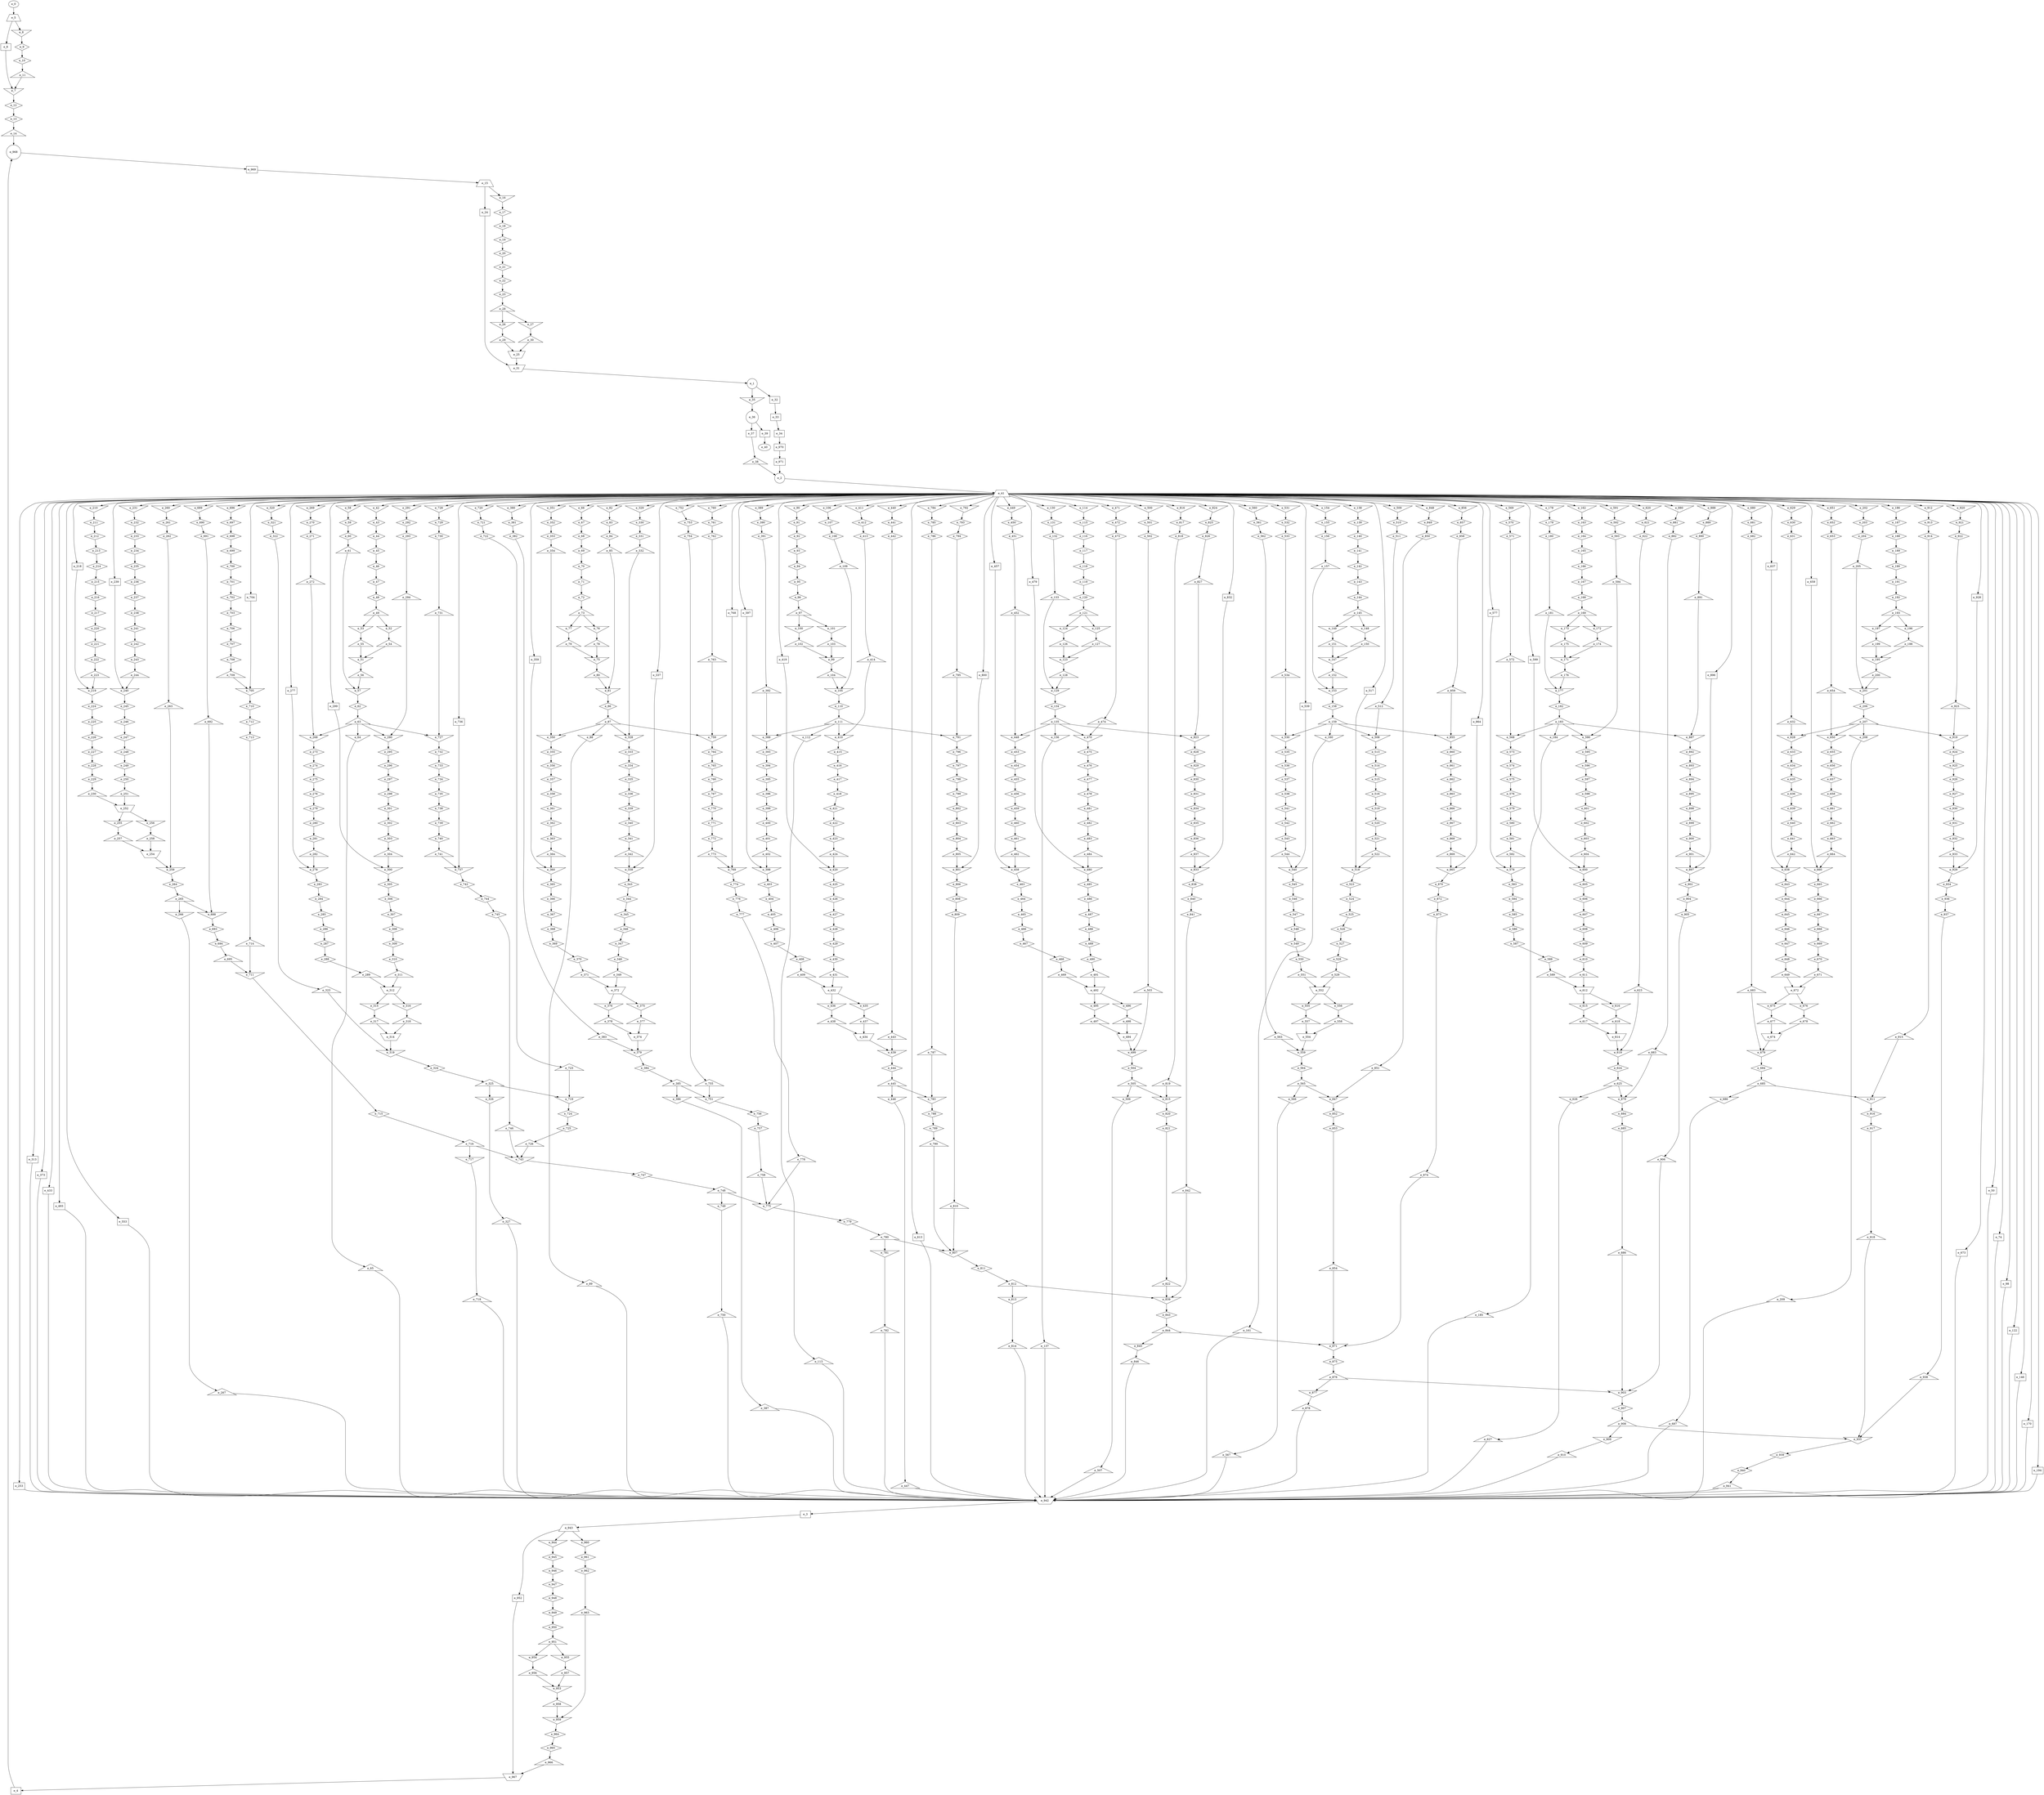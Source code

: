 digraph control_path {
  e_0: entry_node : n ;
  e_1 [shape = circle];
  e_2 [shape = circle];
  e_3 [shape = dot];
  e_4 [shape = dot];
  e_5 [shape = trapezium];
  e_6 [shape = dot];
  e_7 [shape = invtriangle];
  e_8 [shape = invtriangle];
  e_9 [shape = diamond];
  e_10 [shape = diamond];
  e_11 [shape = triangle];
  e_12 [shape = diamond];
  e_13 [shape = diamond];
  e_14 [shape = triangle];
  e_15 [shape = trapezium];
  e_16 [shape = invtriangle];
  e_17 [shape = diamond];
  e_18 [shape = diamond];
  e_19 [shape = diamond];
  e_20 [shape = diamond];
  e_21 [shape = diamond];
  e_22 [shape = diamond];
  e_23 [shape = diamond];
  e_24 [shape = dot];
  e_25 [shape = invtrapezium];
  e_26 [shape = invtriangle];
  e_27 [shape = invtriangle];
  e_28 [shape = triangle];
  e_29 [shape = triangle];
  e_30 [shape = triangle];
  e_31 [shape = invtrapezium];
  e_32 [shape = dot];
  e_33 [shape = dot];
  e_34 [shape = dot];
  e_35 [shape = invtriangle];
  e_36 [shape = circle];
  e_37 [shape = dot];
  e_38 [shape = triangle];
  e_39 [shape = dot];
  e_40: exit_node : s ;
  e_41 [shape = trapezium];
  e_42 [shape = invtriangle];
  e_43 [shape = diamond];
  e_44 [shape = diamond];
  e_45 [shape = diamond];
  e_46 [shape = diamond];
  e_47 [shape = diamond];
  e_48 [shape = diamond];
  e_49 [shape = triangle];
  e_50 [shape = dot];
  e_51 [shape = invtriangle];
  e_52 [shape = invtriangle];
  e_53 [shape = invtriangle];
  e_54 [shape = triangle];
  e_55 [shape = triangle];
  e_56 [shape = triangle];
  e_57 [shape = invtriangle];
  e_58 [shape = invtriangle];
  e_59 [shape = diamond];
  e_60 [shape = diamond];
  e_61 [shape = triangle];
  e_62 [shape = diamond];
  e_63 [shape = triangle];
  e_64 [shape = invtriangle];
  e_65 [shape = triangle];
  e_66 [shape = invtriangle];
  e_67 [shape = diamond];
  e_68 [shape = diamond];
  e_69 [shape = diamond];
  e_70 [shape = diamond];
  e_71 [shape = diamond];
  e_72 [shape = diamond];
  e_73 [shape = triangle];
  e_74 [shape = dot];
  e_75 [shape = invtriangle];
  e_76 [shape = invtriangle];
  e_77 [shape = invtriangle];
  e_78 [shape = triangle];
  e_79 [shape = triangle];
  e_80 [shape = triangle];
  e_81 [shape = invtriangle];
  e_82 [shape = invtriangle];
  e_83 [shape = diamond];
  e_84 [shape = diamond];
  e_85 [shape = triangle];
  e_86 [shape = diamond];
  e_87 [shape = triangle];
  e_88 [shape = invtriangle];
  e_89 [shape = triangle];
  e_90 [shape = invtriangle];
  e_91 [shape = diamond];
  e_92 [shape = diamond];
  e_93 [shape = diamond];
  e_94 [shape = diamond];
  e_95 [shape = diamond];
  e_96 [shape = diamond];
  e_97 [shape = triangle];
  e_98 [shape = dot];
  e_99 [shape = invtriangle];
  e_100 [shape = invtriangle];
  e_101 [shape = invtriangle];
  e_102 [shape = triangle];
  e_103 [shape = triangle];
  e_104 [shape = triangle];
  e_105 [shape = invtriangle];
  e_106 [shape = invtriangle];
  e_107 [shape = diamond];
  e_108 [shape = diamond];
  e_109 [shape = triangle];
  e_110 [shape = diamond];
  e_111 [shape = triangle];
  e_112 [shape = invtriangle];
  e_113 [shape = triangle];
  e_114 [shape = invtriangle];
  e_115 [shape = diamond];
  e_116 [shape = diamond];
  e_117 [shape = diamond];
  e_118 [shape = diamond];
  e_119 [shape = diamond];
  e_120 [shape = diamond];
  e_121 [shape = triangle];
  e_122 [shape = dot];
  e_123 [shape = invtriangle];
  e_124 [shape = invtriangle];
  e_125 [shape = invtriangle];
  e_126 [shape = triangle];
  e_127 [shape = triangle];
  e_128 [shape = triangle];
  e_129 [shape = invtriangle];
  e_130 [shape = invtriangle];
  e_131 [shape = diamond];
  e_132 [shape = diamond];
  e_133 [shape = triangle];
  e_134 [shape = diamond];
  e_135 [shape = triangle];
  e_136 [shape = invtriangle];
  e_137 [shape = triangle];
  e_138 [shape = invtriangle];
  e_139 [shape = diamond];
  e_140 [shape = diamond];
  e_141 [shape = diamond];
  e_142 [shape = diamond];
  e_143 [shape = diamond];
  e_144 [shape = diamond];
  e_145 [shape = triangle];
  e_146 [shape = dot];
  e_147 [shape = invtriangle];
  e_148 [shape = invtriangle];
  e_149 [shape = invtriangle];
  e_150 [shape = triangle];
  e_151 [shape = triangle];
  e_152 [shape = triangle];
  e_153 [shape = invtriangle];
  e_154 [shape = invtriangle];
  e_155 [shape = diamond];
  e_156 [shape = diamond];
  e_157 [shape = triangle];
  e_158 [shape = diamond];
  e_159 [shape = triangle];
  e_160 [shape = invtriangle];
  e_161 [shape = triangle];
  e_162 [shape = invtriangle];
  e_163 [shape = diamond];
  e_164 [shape = diamond];
  e_165 [shape = diamond];
  e_166 [shape = diamond];
  e_167 [shape = diamond];
  e_168 [shape = diamond];
  e_169 [shape = triangle];
  e_170 [shape = dot];
  e_171 [shape = invtriangle];
  e_172 [shape = invtriangle];
  e_173 [shape = invtriangle];
  e_174 [shape = triangle];
  e_175 [shape = triangle];
  e_176 [shape = triangle];
  e_177 [shape = invtriangle];
  e_178 [shape = invtriangle];
  e_179 [shape = diamond];
  e_180 [shape = diamond];
  e_181 [shape = triangle];
  e_182 [shape = diamond];
  e_183 [shape = triangle];
  e_184 [shape = invtriangle];
  e_185 [shape = triangle];
  e_186 [shape = invtriangle];
  e_187 [shape = diamond];
  e_188 [shape = diamond];
  e_189 [shape = diamond];
  e_190 [shape = diamond];
  e_191 [shape = diamond];
  e_192 [shape = diamond];
  e_193 [shape = triangle];
  e_194 [shape = dot];
  e_195 [shape = invtriangle];
  e_196 [shape = invtriangle];
  e_197 [shape = invtriangle];
  e_198 [shape = triangle];
  e_199 [shape = triangle];
  e_200 [shape = triangle];
  e_201 [shape = invtriangle];
  e_202 [shape = invtriangle];
  e_203 [shape = diamond];
  e_204 [shape = diamond];
  e_205 [shape = triangle];
  e_206 [shape = diamond];
  e_207 [shape = triangle];
  e_208 [shape = invtriangle];
  e_209 [shape = triangle];
  e_210 [shape = invtriangle];
  e_211 [shape = diamond];
  e_212 [shape = diamond];
  e_213 [shape = diamond];
  e_214 [shape = diamond];
  e_215 [shape = diamond];
  e_216 [shape = diamond];
  e_217 [shape = diamond];
  e_218 [shape = dot];
  e_219 [shape = invtriangle];
  e_220 [shape = diamond];
  e_221 [shape = diamond];
  e_222 [shape = diamond];
  e_223 [shape = triangle];
  e_224 [shape = diamond];
  e_225 [shape = diamond];
  e_226 [shape = diamond];
  e_227 [shape = diamond];
  e_228 [shape = diamond];
  e_229 [shape = diamond];
  e_230 [shape = triangle];
  e_231 [shape = invtriangle];
  e_232 [shape = diamond];
  e_233 [shape = diamond];
  e_234 [shape = diamond];
  e_235 [shape = diamond];
  e_236 [shape = diamond];
  e_237 [shape = diamond];
  e_238 [shape = diamond];
  e_239 [shape = dot];
  e_240 [shape = invtriangle];
  e_241 [shape = diamond];
  e_242 [shape = diamond];
  e_243 [shape = diamond];
  e_244 [shape = triangle];
  e_245 [shape = diamond];
  e_246 [shape = diamond];
  e_247 [shape = diamond];
  e_248 [shape = diamond];
  e_249 [shape = diamond];
  e_250 [shape = diamond];
  e_251 [shape = triangle];
  e_252 [shape = invtrapezium];
  e_253 [shape = dot];
  e_254 [shape = invtrapezium];
  e_255 [shape = invtriangle];
  e_256 [shape = invtriangle];
  e_257 [shape = triangle];
  e_258 [shape = triangle];
  e_259 [shape = invtriangle];
  e_260 [shape = invtriangle];
  e_261 [shape = diamond];
  e_262 [shape = diamond];
  e_263 [shape = triangle];
  e_264 [shape = diamond];
  e_265 [shape = triangle];
  e_266 [shape = invtriangle];
  e_267 [shape = triangle];
  e_268 [shape = invtriangle];
  e_269 [shape = invtriangle];
  e_270 [shape = diamond];
  e_271 [shape = diamond];
  e_272 [shape = triangle];
  e_273 [shape = diamond];
  e_274 [shape = diamond];
  e_275 [shape = diamond];
  e_276 [shape = diamond];
  e_277 [shape = dot];
  e_278 [shape = invtriangle];
  e_279 [shape = diamond];
  e_280 [shape = diamond];
  e_281 [shape = diamond];
  e_282 [shape = triangle];
  e_283 [shape = diamond];
  e_284 [shape = diamond];
  e_285 [shape = diamond];
  e_286 [shape = diamond];
  e_287 [shape = diamond];
  e_288 [shape = diamond];
  e_289 [shape = triangle];
  e_290 [shape = invtriangle];
  e_291 [shape = invtriangle];
  e_292 [shape = diamond];
  e_293 [shape = diamond];
  e_294 [shape = triangle];
  e_295 [shape = diamond];
  e_296 [shape = diamond];
  e_297 [shape = diamond];
  e_298 [shape = diamond];
  e_299 [shape = dot];
  e_300 [shape = invtriangle];
  e_301 [shape = diamond];
  e_302 [shape = diamond];
  e_303 [shape = diamond];
  e_304 [shape = triangle];
  e_305 [shape = diamond];
  e_306 [shape = diamond];
  e_307 [shape = diamond];
  e_308 [shape = diamond];
  e_309 [shape = diamond];
  e_310 [shape = diamond];
  e_311 [shape = triangle];
  e_312 [shape = invtrapezium];
  e_313 [shape = dot];
  e_314 [shape = invtrapezium];
  e_315 [shape = invtriangle];
  e_316 [shape = invtriangle];
  e_317 [shape = triangle];
  e_318 [shape = triangle];
  e_319 [shape = invtriangle];
  e_320 [shape = invtriangle];
  e_321 [shape = diamond];
  e_322 [shape = diamond];
  e_323 [shape = triangle];
  e_324 [shape = diamond];
  e_325 [shape = triangle];
  e_326 [shape = invtriangle];
  e_327 [shape = triangle];
  e_328 [shape = invtriangle];
  e_329 [shape = invtriangle];
  e_330 [shape = diamond];
  e_331 [shape = diamond];
  e_332 [shape = triangle];
  e_333 [shape = diamond];
  e_334 [shape = diamond];
  e_335 [shape = diamond];
  e_336 [shape = diamond];
  e_337 [shape = dot];
  e_338 [shape = invtriangle];
  e_339 [shape = diamond];
  e_340 [shape = diamond];
  e_341 [shape = diamond];
  e_342 [shape = triangle];
  e_343 [shape = diamond];
  e_344 [shape = diamond];
  e_345 [shape = diamond];
  e_346 [shape = diamond];
  e_347 [shape = diamond];
  e_348 [shape = diamond];
  e_349 [shape = triangle];
  e_350 [shape = invtriangle];
  e_351 [shape = invtriangle];
  e_352 [shape = diamond];
  e_353 [shape = diamond];
  e_354 [shape = triangle];
  e_355 [shape = diamond];
  e_356 [shape = diamond];
  e_357 [shape = diamond];
  e_358 [shape = diamond];
  e_359 [shape = dot];
  e_360 [shape = invtriangle];
  e_361 [shape = diamond];
  e_362 [shape = diamond];
  e_363 [shape = diamond];
  e_364 [shape = triangle];
  e_365 [shape = diamond];
  e_366 [shape = diamond];
  e_367 [shape = diamond];
  e_368 [shape = diamond];
  e_369 [shape = diamond];
  e_370 [shape = diamond];
  e_371 [shape = triangle];
  e_372 [shape = invtrapezium];
  e_373 [shape = dot];
  e_374 [shape = invtrapezium];
  e_375 [shape = invtriangle];
  e_376 [shape = invtriangle];
  e_377 [shape = triangle];
  e_378 [shape = triangle];
  e_379 [shape = invtriangle];
  e_380 [shape = invtriangle];
  e_381 [shape = diamond];
  e_382 [shape = diamond];
  e_383 [shape = triangle];
  e_384 [shape = diamond];
  e_385 [shape = triangle];
  e_386 [shape = invtriangle];
  e_387 [shape = triangle];
  e_388 [shape = invtriangle];
  e_389 [shape = invtriangle];
  e_390 [shape = diamond];
  e_391 [shape = diamond];
  e_392 [shape = triangle];
  e_393 [shape = diamond];
  e_394 [shape = diamond];
  e_395 [shape = diamond];
  e_396 [shape = diamond];
  e_397 [shape = dot];
  e_398 [shape = invtriangle];
  e_399 [shape = diamond];
  e_400 [shape = diamond];
  e_401 [shape = diamond];
  e_402 [shape = triangle];
  e_403 [shape = diamond];
  e_404 [shape = diamond];
  e_405 [shape = diamond];
  e_406 [shape = diamond];
  e_407 [shape = diamond];
  e_408 [shape = diamond];
  e_409 [shape = triangle];
  e_410 [shape = invtriangle];
  e_411 [shape = invtriangle];
  e_412 [shape = diamond];
  e_413 [shape = diamond];
  e_414 [shape = triangle];
  e_415 [shape = diamond];
  e_416 [shape = diamond];
  e_417 [shape = diamond];
  e_418 [shape = diamond];
  e_419 [shape = dot];
  e_420 [shape = invtriangle];
  e_421 [shape = diamond];
  e_422 [shape = diamond];
  e_423 [shape = diamond];
  e_424 [shape = triangle];
  e_425 [shape = diamond];
  e_426 [shape = diamond];
  e_427 [shape = diamond];
  e_428 [shape = diamond];
  e_429 [shape = diamond];
  e_430 [shape = diamond];
  e_431 [shape = triangle];
  e_432 [shape = invtrapezium];
  e_433 [shape = dot];
  e_434 [shape = invtrapezium];
  e_435 [shape = invtriangle];
  e_436 [shape = invtriangle];
  e_437 [shape = triangle];
  e_438 [shape = triangle];
  e_439 [shape = invtriangle];
  e_440 [shape = invtriangle];
  e_441 [shape = diamond];
  e_442 [shape = diamond];
  e_443 [shape = triangle];
  e_444 [shape = diamond];
  e_445 [shape = triangle];
  e_446 [shape = invtriangle];
  e_447 [shape = triangle];
  e_448 [shape = invtriangle];
  e_449 [shape = invtriangle];
  e_450 [shape = diamond];
  e_451 [shape = diamond];
  e_452 [shape = triangle];
  e_453 [shape = diamond];
  e_454 [shape = diamond];
  e_455 [shape = diamond];
  e_456 [shape = diamond];
  e_457 [shape = dot];
  e_458 [shape = invtriangle];
  e_459 [shape = diamond];
  e_460 [shape = diamond];
  e_461 [shape = diamond];
  e_462 [shape = triangle];
  e_463 [shape = diamond];
  e_464 [shape = diamond];
  e_465 [shape = diamond];
  e_466 [shape = diamond];
  e_467 [shape = diamond];
  e_468 [shape = diamond];
  e_469 [shape = triangle];
  e_470 [shape = invtriangle];
  e_471 [shape = invtriangle];
  e_472 [shape = diamond];
  e_473 [shape = diamond];
  e_474 [shape = triangle];
  e_475 [shape = diamond];
  e_476 [shape = diamond];
  e_477 [shape = diamond];
  e_478 [shape = diamond];
  e_479 [shape = dot];
  e_480 [shape = invtriangle];
  e_481 [shape = diamond];
  e_482 [shape = diamond];
  e_483 [shape = diamond];
  e_484 [shape = triangle];
  e_485 [shape = diamond];
  e_486 [shape = diamond];
  e_487 [shape = diamond];
  e_488 [shape = diamond];
  e_489 [shape = diamond];
  e_490 [shape = diamond];
  e_491 [shape = triangle];
  e_492 [shape = invtrapezium];
  e_493 [shape = dot];
  e_494 [shape = invtrapezium];
  e_495 [shape = invtriangle];
  e_496 [shape = invtriangle];
  e_497 [shape = triangle];
  e_498 [shape = triangle];
  e_499 [shape = invtriangle];
  e_500 [shape = invtriangle];
  e_501 [shape = diamond];
  e_502 [shape = diamond];
  e_503 [shape = triangle];
  e_504 [shape = diamond];
  e_505 [shape = triangle];
  e_506 [shape = invtriangle];
  e_507 [shape = triangle];
  e_508 [shape = invtriangle];
  e_509 [shape = invtriangle];
  e_510 [shape = diamond];
  e_511 [shape = diamond];
  e_512 [shape = triangle];
  e_513 [shape = diamond];
  e_514 [shape = diamond];
  e_515 [shape = diamond];
  e_516 [shape = diamond];
  e_517 [shape = dot];
  e_518 [shape = invtriangle];
  e_519 [shape = diamond];
  e_520 [shape = diamond];
  e_521 [shape = diamond];
  e_522 [shape = triangle];
  e_523 [shape = diamond];
  e_524 [shape = diamond];
  e_525 [shape = diamond];
  e_526 [shape = diamond];
  e_527 [shape = diamond];
  e_528 [shape = diamond];
  e_529 [shape = triangle];
  e_530 [shape = invtriangle];
  e_531 [shape = invtriangle];
  e_532 [shape = diamond];
  e_533 [shape = diamond];
  e_534 [shape = triangle];
  e_535 [shape = diamond];
  e_536 [shape = diamond];
  e_537 [shape = diamond];
  e_538 [shape = diamond];
  e_539 [shape = dot];
  e_540 [shape = invtriangle];
  e_541 [shape = diamond];
  e_542 [shape = diamond];
  e_543 [shape = diamond];
  e_544 [shape = triangle];
  e_545 [shape = diamond];
  e_546 [shape = diamond];
  e_547 [shape = diamond];
  e_548 [shape = diamond];
  e_549 [shape = diamond];
  e_550 [shape = diamond];
  e_551 [shape = triangle];
  e_552 [shape = invtrapezium];
  e_553 [shape = dot];
  e_554 [shape = invtrapezium];
  e_555 [shape = invtriangle];
  e_556 [shape = invtriangle];
  e_557 [shape = triangle];
  e_558 [shape = triangle];
  e_559 [shape = invtriangle];
  e_560 [shape = invtriangle];
  e_561 [shape = diamond];
  e_562 [shape = diamond];
  e_563 [shape = triangle];
  e_564 [shape = diamond];
  e_565 [shape = triangle];
  e_566 [shape = invtriangle];
  e_567 [shape = triangle];
  e_568 [shape = invtriangle];
  e_569 [shape = invtriangle];
  e_570 [shape = diamond];
  e_571 [shape = diamond];
  e_572 [shape = triangle];
  e_573 [shape = diamond];
  e_574 [shape = diamond];
  e_575 [shape = diamond];
  e_576 [shape = diamond];
  e_577 [shape = dot];
  e_578 [shape = invtriangle];
  e_579 [shape = diamond];
  e_580 [shape = diamond];
  e_581 [shape = diamond];
  e_582 [shape = triangle];
  e_583 [shape = diamond];
  e_584 [shape = diamond];
  e_585 [shape = diamond];
  e_586 [shape = diamond];
  e_587 [shape = diamond];
  e_588 [shape = diamond];
  e_589 [shape = triangle];
  e_590 [shape = invtriangle];
  e_591 [shape = invtriangle];
  e_592 [shape = diamond];
  e_593 [shape = diamond];
  e_594 [shape = triangle];
  e_595 [shape = diamond];
  e_596 [shape = diamond];
  e_597 [shape = diamond];
  e_598 [shape = diamond];
  e_599 [shape = dot];
  e_600 [shape = invtriangle];
  e_601 [shape = diamond];
  e_602 [shape = diamond];
  e_603 [shape = diamond];
  e_604 [shape = triangle];
  e_605 [shape = diamond];
  e_606 [shape = diamond];
  e_607 [shape = diamond];
  e_608 [shape = diamond];
  e_609 [shape = diamond];
  e_610 [shape = diamond];
  e_611 [shape = triangle];
  e_612 [shape = invtrapezium];
  e_613 [shape = dot];
  e_614 [shape = invtrapezium];
  e_615 [shape = invtriangle];
  e_616 [shape = invtriangle];
  e_617 [shape = triangle];
  e_618 [shape = triangle];
  e_619 [shape = invtriangle];
  e_620 [shape = invtriangle];
  e_621 [shape = diamond];
  e_622 [shape = diamond];
  e_623 [shape = triangle];
  e_624 [shape = diamond];
  e_625 [shape = triangle];
  e_626 [shape = invtriangle];
  e_627 [shape = triangle];
  e_628 [shape = invtriangle];
  e_629 [shape = invtriangle];
  e_630 [shape = diamond];
  e_631 [shape = diamond];
  e_632 [shape = triangle];
  e_633 [shape = diamond];
  e_634 [shape = diamond];
  e_635 [shape = diamond];
  e_636 [shape = diamond];
  e_637 [shape = dot];
  e_638 [shape = invtriangle];
  e_639 [shape = diamond];
  e_640 [shape = diamond];
  e_641 [shape = diamond];
  e_642 [shape = triangle];
  e_643 [shape = diamond];
  e_644 [shape = diamond];
  e_645 [shape = diamond];
  e_646 [shape = diamond];
  e_647 [shape = diamond];
  e_648 [shape = diamond];
  e_649 [shape = triangle];
  e_650 [shape = invtriangle];
  e_651 [shape = invtriangle];
  e_652 [shape = diamond];
  e_653 [shape = diamond];
  e_654 [shape = triangle];
  e_655 [shape = diamond];
  e_656 [shape = diamond];
  e_657 [shape = diamond];
  e_658 [shape = diamond];
  e_659 [shape = dot];
  e_660 [shape = invtriangle];
  e_661 [shape = diamond];
  e_662 [shape = diamond];
  e_663 [shape = diamond];
  e_664 [shape = triangle];
  e_665 [shape = diamond];
  e_666 [shape = diamond];
  e_667 [shape = diamond];
  e_668 [shape = diamond];
  e_669 [shape = diamond];
  e_670 [shape = diamond];
  e_671 [shape = triangle];
  e_672 [shape = invtrapezium];
  e_673 [shape = dot];
  e_674 [shape = invtrapezium];
  e_675 [shape = invtriangle];
  e_676 [shape = invtriangle];
  e_677 [shape = triangle];
  e_678 [shape = triangle];
  e_679 [shape = invtriangle];
  e_680 [shape = invtriangle];
  e_681 [shape = diamond];
  e_682 [shape = diamond];
  e_683 [shape = triangle];
  e_684 [shape = diamond];
  e_685 [shape = triangle];
  e_686 [shape = invtriangle];
  e_687 [shape = triangle];
  e_688 [shape = invtriangle];
  e_689 [shape = invtriangle];
  e_690 [shape = diamond];
  e_691 [shape = diamond];
  e_692 [shape = triangle];
  e_693 [shape = diamond];
  e_694 [shape = diamond];
  e_695 [shape = triangle];
  e_696 [shape = invtriangle];
  e_697 [shape = diamond];
  e_698 [shape = diamond];
  e_699 [shape = diamond];
  e_700 [shape = diamond];
  e_701 [shape = diamond];
  e_702 [shape = diamond];
  e_703 [shape = diamond];
  e_704 [shape = dot];
  e_705 [shape = invtriangle];
  e_706 [shape = diamond];
  e_707 [shape = diamond];
  e_708 [shape = diamond];
  e_709 [shape = triangle];
  e_710 [shape = diamond];
  e_711 [shape = invtriangle];
  e_712 [shape = diamond];
  e_713 [shape = diamond];
  e_714 [shape = triangle];
  e_715 [shape = diamond];
  e_716 [shape = triangle];
  e_717 [shape = invtriangle];
  e_718 [shape = triangle];
  e_719 [shape = invtriangle];
  e_720 [shape = invtriangle];
  e_721 [shape = diamond];
  e_722 [shape = diamond];
  e_723 [shape = triangle];
  e_724 [shape = diamond];
  e_725 [shape = diamond];
  e_726 [shape = triangle];
  e_727 [shape = invtriangle];
  e_728 [shape = invtriangle];
  e_729 [shape = diamond];
  e_730 [shape = diamond];
  e_731 [shape = triangle];
  e_732 [shape = diamond];
  e_733 [shape = diamond];
  e_734 [shape = diamond];
  e_735 [shape = diamond];
  e_736 [shape = dot];
  e_737 [shape = invtriangle];
  e_738 [shape = diamond];
  e_739 [shape = diamond];
  e_740 [shape = diamond];
  e_741 [shape = triangle];
  e_742 [shape = diamond];
  e_743 [shape = invtriangle];
  e_744 [shape = diamond];
  e_745 [shape = diamond];
  e_746 [shape = triangle];
  e_747 [shape = diamond];
  e_748 [shape = triangle];
  e_749 [shape = invtriangle];
  e_750 [shape = triangle];
  e_751 [shape = invtriangle];
  e_752 [shape = invtriangle];
  e_753 [shape = diamond];
  e_754 [shape = diamond];
  e_755 [shape = triangle];
  e_756 [shape = diamond];
  e_757 [shape = diamond];
  e_758 [shape = triangle];
  e_759 [shape = invtriangle];
  e_760 [shape = invtriangle];
  e_761 [shape = diamond];
  e_762 [shape = diamond];
  e_763 [shape = triangle];
  e_764 [shape = diamond];
  e_765 [shape = diamond];
  e_766 [shape = diamond];
  e_767 [shape = diamond];
  e_768 [shape = dot];
  e_769 [shape = invtriangle];
  e_770 [shape = diamond];
  e_771 [shape = diamond];
  e_772 [shape = diamond];
  e_773 [shape = triangle];
  e_774 [shape = diamond];
  e_775 [shape = invtriangle];
  e_776 [shape = diamond];
  e_777 [shape = diamond];
  e_778 [shape = triangle];
  e_779 [shape = diamond];
  e_780 [shape = triangle];
  e_781 [shape = invtriangle];
  e_782 [shape = triangle];
  e_783 [shape = invtriangle];
  e_784 [shape = invtriangle];
  e_785 [shape = diamond];
  e_786 [shape = diamond];
  e_787 [shape = triangle];
  e_788 [shape = diamond];
  e_789 [shape = diamond];
  e_790 [shape = triangle];
  e_791 [shape = invtriangle];
  e_792 [shape = invtriangle];
  e_793 [shape = diamond];
  e_794 [shape = diamond];
  e_795 [shape = triangle];
  e_796 [shape = diamond];
  e_797 [shape = diamond];
  e_798 [shape = diamond];
  e_799 [shape = diamond];
  e_800 [shape = dot];
  e_801 [shape = invtriangle];
  e_802 [shape = diamond];
  e_803 [shape = diamond];
  e_804 [shape = diamond];
  e_805 [shape = triangle];
  e_806 [shape = diamond];
  e_807 [shape = invtriangle];
  e_808 [shape = diamond];
  e_809 [shape = diamond];
  e_810 [shape = triangle];
  e_811 [shape = diamond];
  e_812 [shape = triangle];
  e_813 [shape = invtriangle];
  e_814 [shape = triangle];
  e_815 [shape = invtriangle];
  e_816 [shape = invtriangle];
  e_817 [shape = diamond];
  e_818 [shape = diamond];
  e_819 [shape = triangle];
  e_820 [shape = diamond];
  e_821 [shape = diamond];
  e_822 [shape = triangle];
  e_823 [shape = invtriangle];
  e_824 [shape = invtriangle];
  e_825 [shape = diamond];
  e_826 [shape = diamond];
  e_827 [shape = triangle];
  e_828 [shape = diamond];
  e_829 [shape = diamond];
  e_830 [shape = diamond];
  e_831 [shape = diamond];
  e_832 [shape = dot];
  e_833 [shape = invtriangle];
  e_834 [shape = diamond];
  e_835 [shape = diamond];
  e_836 [shape = diamond];
  e_837 [shape = triangle];
  e_838 [shape = diamond];
  e_839 [shape = invtriangle];
  e_840 [shape = diamond];
  e_841 [shape = diamond];
  e_842 [shape = triangle];
  e_843 [shape = diamond];
  e_844 [shape = triangle];
  e_845 [shape = invtriangle];
  e_846 [shape = triangle];
  e_847 [shape = invtriangle];
  e_848 [shape = invtriangle];
  e_849 [shape = diamond];
  e_850 [shape = diamond];
  e_851 [shape = triangle];
  e_852 [shape = diamond];
  e_853 [shape = diamond];
  e_854 [shape = triangle];
  e_855 [shape = invtriangle];
  e_856 [shape = invtriangle];
  e_857 [shape = diamond];
  e_858 [shape = diamond];
  e_859 [shape = triangle];
  e_860 [shape = diamond];
  e_861 [shape = diamond];
  e_862 [shape = diamond];
  e_863 [shape = diamond];
  e_864 [shape = dot];
  e_865 [shape = invtriangle];
  e_866 [shape = diamond];
  e_867 [shape = diamond];
  e_868 [shape = diamond];
  e_869 [shape = triangle];
  e_870 [shape = diamond];
  e_871 [shape = invtriangle];
  e_872 [shape = diamond];
  e_873 [shape = diamond];
  e_874 [shape = triangle];
  e_875 [shape = diamond];
  e_876 [shape = triangle];
  e_877 [shape = invtriangle];
  e_878 [shape = triangle];
  e_879 [shape = invtriangle];
  e_880 [shape = invtriangle];
  e_881 [shape = diamond];
  e_882 [shape = diamond];
  e_883 [shape = triangle];
  e_884 [shape = diamond];
  e_885 [shape = diamond];
  e_886 [shape = triangle];
  e_887 [shape = invtriangle];
  e_888 [shape = invtriangle];
  e_889 [shape = diamond];
  e_890 [shape = diamond];
  e_891 [shape = triangle];
  e_892 [shape = diamond];
  e_893 [shape = diamond];
  e_894 [shape = diamond];
  e_895 [shape = diamond];
  e_896 [shape = dot];
  e_897 [shape = invtriangle];
  e_898 [shape = diamond];
  e_899 [shape = diamond];
  e_900 [shape = diamond];
  e_901 [shape = triangle];
  e_902 [shape = diamond];
  e_903 [shape = invtriangle];
  e_904 [shape = diamond];
  e_905 [shape = diamond];
  e_906 [shape = triangle];
  e_907 [shape = diamond];
  e_908 [shape = triangle];
  e_909 [shape = invtriangle];
  e_910 [shape = triangle];
  e_911 [shape = invtriangle];
  e_912 [shape = invtriangle];
  e_913 [shape = diamond];
  e_914 [shape = diamond];
  e_915 [shape = triangle];
  e_916 [shape = diamond];
  e_917 [shape = diamond];
  e_918 [shape = triangle];
  e_919 [shape = invtriangle];
  e_920 [shape = invtriangle];
  e_921 [shape = diamond];
  e_922 [shape = diamond];
  e_923 [shape = triangle];
  e_924 [shape = diamond];
  e_925 [shape = diamond];
  e_926 [shape = diamond];
  e_927 [shape = diamond];
  e_928 [shape = dot];
  e_929 [shape = invtriangle];
  e_930 [shape = diamond];
  e_931 [shape = diamond];
  e_932 [shape = diamond];
  e_933 [shape = triangle];
  e_934 [shape = diamond];
  e_935 [shape = invtriangle];
  e_936 [shape = diamond];
  e_937 [shape = diamond];
  e_938 [shape = triangle];
  e_939 [shape = diamond];
  e_940 [shape = diamond];
  e_941 [shape = triangle];
  e_942 [shape = invtrapezium];
  e_943 [shape = trapezium];
  e_944 [shape = invtriangle];
  e_945 [shape = diamond];
  e_946 [shape = diamond];
  e_947 [shape = diamond];
  e_948 [shape = diamond];
  e_949 [shape = diamond];
  e_950 [shape = diamond];
  e_951 [shape = triangle];
  e_952 [shape = dot];
  e_953 [shape = invtriangle];
  e_954 [shape = invtriangle];
  e_955 [shape = invtriangle];
  e_956 [shape = triangle];
  e_957 [shape = triangle];
  e_958 [shape = triangle];
  e_959 [shape = invtriangle];
  e_960 [shape = invtriangle];
  e_961 [shape = diamond];
  e_962 [shape = diamond];
  e_963 [shape = triangle];
  e_964 [shape = diamond];
  e_965 [shape = diamond];
  e_966 [shape = triangle];
  e_967 [shape = invtrapezium];
  e_968 [shape = circle];
  e_969 [shape = dot];
  e_970 [shape = dot];
  e_971 [shape = dot];
  e_31 -> e_1;
  e_38 -> e_2;
  e_971 -> e_2;
  e_942 -> e_3;
  e_967 -> e_4;
  e_0 -> e_5;
  e_5 -> e_6;
  e_6 -> e_7;
  e_11 -> e_7;
  e_5 -> e_8;
  e_8 -> e_9;
  e_9 -> e_10;
  e_10 -> e_11;
  e_7 -> e_12;
  e_12 -> e_13;
  e_13 -> e_14;
  e_969 -> e_15;
  e_15 -> e_16;
  e_16 -> e_17;
  e_17 -> e_18;
  e_18 -> e_19;
  e_19 -> e_20;
  e_20 -> e_21;
  e_21 -> e_22;
  e_22 -> e_23;
  e_15 -> e_24;
  e_29 -> e_25;
  e_30 -> e_25;
  e_28 -> e_26;
  e_28 -> e_27;
  e_23 -> e_28;
  e_26 -> e_29;
  e_27 -> e_30;
  e_24 -> e_31;
  e_25 -> e_31;
  e_1 -> e_32;
  e_32 -> e_33;
  e_33 -> e_34;
  e_1 -> e_35;
  e_35 -> e_36;
  e_36 -> e_37;
  e_37 -> e_38;
  e_36 -> e_39;
  e_39 -> e_40;
  e_2 -> e_41;
  e_41 -> e_42;
  e_42 -> e_43;
  e_43 -> e_44;
  e_44 -> e_45;
  e_45 -> e_46;
  e_46 -> e_47;
  e_47 -> e_48;
  e_48 -> e_49;
  e_41 -> e_50;
  e_54 -> e_51;
  e_55 -> e_51;
  e_49 -> e_52;
  e_49 -> e_53;
  e_52 -> e_54;
  e_53 -> e_55;
  e_51 -> e_56;
  e_56 -> e_57;
  e_61 -> e_57;
  e_41 -> e_58;
  e_58 -> e_59;
  e_59 -> e_60;
  e_60 -> e_61;
  e_57 -> e_62;
  e_62 -> e_63;
  e_63 -> e_64;
  e_64 -> e_65;
  e_41 -> e_66;
  e_66 -> e_67;
  e_67 -> e_68;
  e_68 -> e_69;
  e_69 -> e_70;
  e_70 -> e_71;
  e_71 -> e_72;
  e_72 -> e_73;
  e_41 -> e_74;
  e_78 -> e_75;
  e_79 -> e_75;
  e_73 -> e_76;
  e_73 -> e_77;
  e_76 -> e_78;
  e_77 -> e_79;
  e_75 -> e_80;
  e_80 -> e_81;
  e_85 -> e_81;
  e_41 -> e_82;
  e_82 -> e_83;
  e_83 -> e_84;
  e_84 -> e_85;
  e_81 -> e_86;
  e_86 -> e_87;
  e_87 -> e_88;
  e_88 -> e_89;
  e_41 -> e_90;
  e_90 -> e_91;
  e_91 -> e_92;
  e_92 -> e_93;
  e_93 -> e_94;
  e_94 -> e_95;
  e_95 -> e_96;
  e_96 -> e_97;
  e_41 -> e_98;
  e_102 -> e_99;
  e_103 -> e_99;
  e_97 -> e_100;
  e_97 -> e_101;
  e_100 -> e_102;
  e_101 -> e_103;
  e_99 -> e_104;
  e_104 -> e_105;
  e_109 -> e_105;
  e_41 -> e_106;
  e_106 -> e_107;
  e_107 -> e_108;
  e_108 -> e_109;
  e_105 -> e_110;
  e_110 -> e_111;
  e_111 -> e_112;
  e_112 -> e_113;
  e_41 -> e_114;
  e_114 -> e_115;
  e_115 -> e_116;
  e_116 -> e_117;
  e_117 -> e_118;
  e_118 -> e_119;
  e_119 -> e_120;
  e_120 -> e_121;
  e_41 -> e_122;
  e_126 -> e_123;
  e_127 -> e_123;
  e_121 -> e_124;
  e_121 -> e_125;
  e_124 -> e_126;
  e_125 -> e_127;
  e_123 -> e_128;
  e_128 -> e_129;
  e_133 -> e_129;
  e_41 -> e_130;
  e_130 -> e_131;
  e_131 -> e_132;
  e_132 -> e_133;
  e_129 -> e_134;
  e_134 -> e_135;
  e_135 -> e_136;
  e_136 -> e_137;
  e_41 -> e_138;
  e_138 -> e_139;
  e_139 -> e_140;
  e_140 -> e_141;
  e_141 -> e_142;
  e_142 -> e_143;
  e_143 -> e_144;
  e_144 -> e_145;
  e_41 -> e_146;
  e_150 -> e_147;
  e_151 -> e_147;
  e_145 -> e_148;
  e_145 -> e_149;
  e_148 -> e_150;
  e_149 -> e_151;
  e_147 -> e_152;
  e_152 -> e_153;
  e_157 -> e_153;
  e_41 -> e_154;
  e_154 -> e_155;
  e_155 -> e_156;
  e_156 -> e_157;
  e_153 -> e_158;
  e_158 -> e_159;
  e_159 -> e_160;
  e_160 -> e_161;
  e_41 -> e_162;
  e_162 -> e_163;
  e_163 -> e_164;
  e_164 -> e_165;
  e_165 -> e_166;
  e_166 -> e_167;
  e_167 -> e_168;
  e_168 -> e_169;
  e_41 -> e_170;
  e_174 -> e_171;
  e_175 -> e_171;
  e_169 -> e_172;
  e_169 -> e_173;
  e_172 -> e_174;
  e_173 -> e_175;
  e_171 -> e_176;
  e_176 -> e_177;
  e_181 -> e_177;
  e_41 -> e_178;
  e_178 -> e_179;
  e_179 -> e_180;
  e_180 -> e_181;
  e_177 -> e_182;
  e_182 -> e_183;
  e_183 -> e_184;
  e_184 -> e_185;
  e_41 -> e_186;
  e_186 -> e_187;
  e_187 -> e_188;
  e_188 -> e_189;
  e_189 -> e_190;
  e_190 -> e_191;
  e_191 -> e_192;
  e_192 -> e_193;
  e_41 -> e_194;
  e_198 -> e_195;
  e_199 -> e_195;
  e_193 -> e_196;
  e_193 -> e_197;
  e_196 -> e_198;
  e_197 -> e_199;
  e_195 -> e_200;
  e_200 -> e_201;
  e_205 -> e_201;
  e_41 -> e_202;
  e_202 -> e_203;
  e_203 -> e_204;
  e_204 -> e_205;
  e_201 -> e_206;
  e_206 -> e_207;
  e_207 -> e_208;
  e_208 -> e_209;
  e_41 -> e_210;
  e_210 -> e_211;
  e_211 -> e_212;
  e_212 -> e_213;
  e_213 -> e_214;
  e_214 -> e_215;
  e_215 -> e_216;
  e_216 -> e_217;
  e_41 -> e_218;
  e_218 -> e_219;
  e_223 -> e_219;
  e_217 -> e_220;
  e_220 -> e_221;
  e_221 -> e_222;
  e_222 -> e_223;
  e_219 -> e_224;
  e_224 -> e_225;
  e_225 -> e_226;
  e_226 -> e_227;
  e_227 -> e_228;
  e_228 -> e_229;
  e_229 -> e_230;
  e_41 -> e_231;
  e_231 -> e_232;
  e_232 -> e_233;
  e_233 -> e_234;
  e_234 -> e_235;
  e_235 -> e_236;
  e_236 -> e_237;
  e_237 -> e_238;
  e_41 -> e_239;
  e_239 -> e_240;
  e_244 -> e_240;
  e_238 -> e_241;
  e_241 -> e_242;
  e_242 -> e_243;
  e_243 -> e_244;
  e_240 -> e_245;
  e_245 -> e_246;
  e_246 -> e_247;
  e_247 -> e_248;
  e_248 -> e_249;
  e_249 -> e_250;
  e_250 -> e_251;
  e_230 -> e_252;
  e_251 -> e_252;
  e_41 -> e_253;
  e_257 -> e_254;
  e_258 -> e_254;
  e_252 -> e_255;
  e_252 -> e_256;
  e_255 -> e_257;
  e_256 -> e_258;
  e_254 -> e_259;
  e_263 -> e_259;
  e_41 -> e_260;
  e_260 -> e_261;
  e_261 -> e_262;
  e_262 -> e_263;
  e_259 -> e_264;
  e_264 -> e_265;
  e_265 -> e_266;
  e_266 -> e_267;
  e_63 -> e_268;
  e_272 -> e_268;
  e_41 -> e_269;
  e_269 -> e_270;
  e_270 -> e_271;
  e_271 -> e_272;
  e_268 -> e_273;
  e_273 -> e_274;
  e_274 -> e_275;
  e_275 -> e_276;
  e_41 -> e_277;
  e_277 -> e_278;
  e_282 -> e_278;
  e_276 -> e_279;
  e_279 -> e_280;
  e_280 -> e_281;
  e_281 -> e_282;
  e_278 -> e_283;
  e_283 -> e_284;
  e_284 -> e_285;
  e_285 -> e_286;
  e_286 -> e_287;
  e_287 -> e_288;
  e_288 -> e_289;
  e_63 -> e_290;
  e_294 -> e_290;
  e_41 -> e_291;
  e_291 -> e_292;
  e_292 -> e_293;
  e_293 -> e_294;
  e_290 -> e_295;
  e_295 -> e_296;
  e_296 -> e_297;
  e_297 -> e_298;
  e_41 -> e_299;
  e_299 -> e_300;
  e_304 -> e_300;
  e_298 -> e_301;
  e_301 -> e_302;
  e_302 -> e_303;
  e_303 -> e_304;
  e_300 -> e_305;
  e_305 -> e_306;
  e_306 -> e_307;
  e_307 -> e_308;
  e_308 -> e_309;
  e_309 -> e_310;
  e_310 -> e_311;
  e_289 -> e_312;
  e_311 -> e_312;
  e_41 -> e_313;
  e_317 -> e_314;
  e_318 -> e_314;
  e_312 -> e_315;
  e_312 -> e_316;
  e_315 -> e_317;
  e_316 -> e_318;
  e_314 -> e_319;
  e_323 -> e_319;
  e_41 -> e_320;
  e_320 -> e_321;
  e_321 -> e_322;
  e_322 -> e_323;
  e_319 -> e_324;
  e_324 -> e_325;
  e_325 -> e_326;
  e_326 -> e_327;
  e_87 -> e_328;
  e_332 -> e_328;
  e_41 -> e_329;
  e_329 -> e_330;
  e_330 -> e_331;
  e_331 -> e_332;
  e_328 -> e_333;
  e_333 -> e_334;
  e_334 -> e_335;
  e_335 -> e_336;
  e_41 -> e_337;
  e_337 -> e_338;
  e_342 -> e_338;
  e_336 -> e_339;
  e_339 -> e_340;
  e_340 -> e_341;
  e_341 -> e_342;
  e_338 -> e_343;
  e_343 -> e_344;
  e_344 -> e_345;
  e_345 -> e_346;
  e_346 -> e_347;
  e_347 -> e_348;
  e_348 -> e_349;
  e_87 -> e_350;
  e_354 -> e_350;
  e_41 -> e_351;
  e_351 -> e_352;
  e_352 -> e_353;
  e_353 -> e_354;
  e_350 -> e_355;
  e_355 -> e_356;
  e_356 -> e_357;
  e_357 -> e_358;
  e_41 -> e_359;
  e_359 -> e_360;
  e_364 -> e_360;
  e_358 -> e_361;
  e_361 -> e_362;
  e_362 -> e_363;
  e_363 -> e_364;
  e_360 -> e_365;
  e_365 -> e_366;
  e_366 -> e_367;
  e_367 -> e_368;
  e_368 -> e_369;
  e_369 -> e_370;
  e_370 -> e_371;
  e_349 -> e_372;
  e_371 -> e_372;
  e_41 -> e_373;
  e_377 -> e_374;
  e_378 -> e_374;
  e_372 -> e_375;
  e_372 -> e_376;
  e_375 -> e_377;
  e_376 -> e_378;
  e_374 -> e_379;
  e_383 -> e_379;
  e_41 -> e_380;
  e_380 -> e_381;
  e_381 -> e_382;
  e_382 -> e_383;
  e_379 -> e_384;
  e_384 -> e_385;
  e_385 -> e_386;
  e_386 -> e_387;
  e_111 -> e_388;
  e_392 -> e_388;
  e_41 -> e_389;
  e_389 -> e_390;
  e_390 -> e_391;
  e_391 -> e_392;
  e_388 -> e_393;
  e_393 -> e_394;
  e_394 -> e_395;
  e_395 -> e_396;
  e_41 -> e_397;
  e_397 -> e_398;
  e_402 -> e_398;
  e_396 -> e_399;
  e_399 -> e_400;
  e_400 -> e_401;
  e_401 -> e_402;
  e_398 -> e_403;
  e_403 -> e_404;
  e_404 -> e_405;
  e_405 -> e_406;
  e_406 -> e_407;
  e_407 -> e_408;
  e_408 -> e_409;
  e_111 -> e_410;
  e_414 -> e_410;
  e_41 -> e_411;
  e_411 -> e_412;
  e_412 -> e_413;
  e_413 -> e_414;
  e_410 -> e_415;
  e_415 -> e_416;
  e_416 -> e_417;
  e_417 -> e_418;
  e_41 -> e_419;
  e_419 -> e_420;
  e_424 -> e_420;
  e_418 -> e_421;
  e_421 -> e_422;
  e_422 -> e_423;
  e_423 -> e_424;
  e_420 -> e_425;
  e_425 -> e_426;
  e_426 -> e_427;
  e_427 -> e_428;
  e_428 -> e_429;
  e_429 -> e_430;
  e_430 -> e_431;
  e_409 -> e_432;
  e_431 -> e_432;
  e_41 -> e_433;
  e_437 -> e_434;
  e_438 -> e_434;
  e_432 -> e_435;
  e_432 -> e_436;
  e_435 -> e_437;
  e_436 -> e_438;
  e_434 -> e_439;
  e_443 -> e_439;
  e_41 -> e_440;
  e_440 -> e_441;
  e_441 -> e_442;
  e_442 -> e_443;
  e_439 -> e_444;
  e_444 -> e_445;
  e_445 -> e_446;
  e_446 -> e_447;
  e_135 -> e_448;
  e_452 -> e_448;
  e_41 -> e_449;
  e_449 -> e_450;
  e_450 -> e_451;
  e_451 -> e_452;
  e_448 -> e_453;
  e_453 -> e_454;
  e_454 -> e_455;
  e_455 -> e_456;
  e_41 -> e_457;
  e_457 -> e_458;
  e_462 -> e_458;
  e_456 -> e_459;
  e_459 -> e_460;
  e_460 -> e_461;
  e_461 -> e_462;
  e_458 -> e_463;
  e_463 -> e_464;
  e_464 -> e_465;
  e_465 -> e_466;
  e_466 -> e_467;
  e_467 -> e_468;
  e_468 -> e_469;
  e_135 -> e_470;
  e_474 -> e_470;
  e_41 -> e_471;
  e_471 -> e_472;
  e_472 -> e_473;
  e_473 -> e_474;
  e_470 -> e_475;
  e_475 -> e_476;
  e_476 -> e_477;
  e_477 -> e_478;
  e_41 -> e_479;
  e_479 -> e_480;
  e_484 -> e_480;
  e_478 -> e_481;
  e_481 -> e_482;
  e_482 -> e_483;
  e_483 -> e_484;
  e_480 -> e_485;
  e_485 -> e_486;
  e_486 -> e_487;
  e_487 -> e_488;
  e_488 -> e_489;
  e_489 -> e_490;
  e_490 -> e_491;
  e_469 -> e_492;
  e_491 -> e_492;
  e_41 -> e_493;
  e_497 -> e_494;
  e_498 -> e_494;
  e_492 -> e_495;
  e_492 -> e_496;
  e_495 -> e_497;
  e_496 -> e_498;
  e_494 -> e_499;
  e_503 -> e_499;
  e_41 -> e_500;
  e_500 -> e_501;
  e_501 -> e_502;
  e_502 -> e_503;
  e_499 -> e_504;
  e_504 -> e_505;
  e_505 -> e_506;
  e_506 -> e_507;
  e_159 -> e_508;
  e_512 -> e_508;
  e_41 -> e_509;
  e_509 -> e_510;
  e_510 -> e_511;
  e_511 -> e_512;
  e_508 -> e_513;
  e_513 -> e_514;
  e_514 -> e_515;
  e_515 -> e_516;
  e_41 -> e_517;
  e_517 -> e_518;
  e_522 -> e_518;
  e_516 -> e_519;
  e_519 -> e_520;
  e_520 -> e_521;
  e_521 -> e_522;
  e_518 -> e_523;
  e_523 -> e_524;
  e_524 -> e_525;
  e_525 -> e_526;
  e_526 -> e_527;
  e_527 -> e_528;
  e_528 -> e_529;
  e_159 -> e_530;
  e_534 -> e_530;
  e_41 -> e_531;
  e_531 -> e_532;
  e_532 -> e_533;
  e_533 -> e_534;
  e_530 -> e_535;
  e_535 -> e_536;
  e_536 -> e_537;
  e_537 -> e_538;
  e_41 -> e_539;
  e_539 -> e_540;
  e_544 -> e_540;
  e_538 -> e_541;
  e_541 -> e_542;
  e_542 -> e_543;
  e_543 -> e_544;
  e_540 -> e_545;
  e_545 -> e_546;
  e_546 -> e_547;
  e_547 -> e_548;
  e_548 -> e_549;
  e_549 -> e_550;
  e_550 -> e_551;
  e_529 -> e_552;
  e_551 -> e_552;
  e_41 -> e_553;
  e_557 -> e_554;
  e_558 -> e_554;
  e_552 -> e_555;
  e_552 -> e_556;
  e_555 -> e_557;
  e_556 -> e_558;
  e_554 -> e_559;
  e_563 -> e_559;
  e_41 -> e_560;
  e_560 -> e_561;
  e_561 -> e_562;
  e_562 -> e_563;
  e_559 -> e_564;
  e_564 -> e_565;
  e_565 -> e_566;
  e_566 -> e_567;
  e_183 -> e_568;
  e_572 -> e_568;
  e_41 -> e_569;
  e_569 -> e_570;
  e_570 -> e_571;
  e_571 -> e_572;
  e_568 -> e_573;
  e_573 -> e_574;
  e_574 -> e_575;
  e_575 -> e_576;
  e_41 -> e_577;
  e_577 -> e_578;
  e_582 -> e_578;
  e_576 -> e_579;
  e_579 -> e_580;
  e_580 -> e_581;
  e_581 -> e_582;
  e_578 -> e_583;
  e_583 -> e_584;
  e_584 -> e_585;
  e_585 -> e_586;
  e_586 -> e_587;
  e_587 -> e_588;
  e_588 -> e_589;
  e_183 -> e_590;
  e_594 -> e_590;
  e_41 -> e_591;
  e_591 -> e_592;
  e_592 -> e_593;
  e_593 -> e_594;
  e_590 -> e_595;
  e_595 -> e_596;
  e_596 -> e_597;
  e_597 -> e_598;
  e_41 -> e_599;
  e_599 -> e_600;
  e_604 -> e_600;
  e_598 -> e_601;
  e_601 -> e_602;
  e_602 -> e_603;
  e_603 -> e_604;
  e_600 -> e_605;
  e_605 -> e_606;
  e_606 -> e_607;
  e_607 -> e_608;
  e_608 -> e_609;
  e_609 -> e_610;
  e_610 -> e_611;
  e_589 -> e_612;
  e_611 -> e_612;
  e_41 -> e_613;
  e_617 -> e_614;
  e_618 -> e_614;
  e_612 -> e_615;
  e_612 -> e_616;
  e_615 -> e_617;
  e_616 -> e_618;
  e_614 -> e_619;
  e_623 -> e_619;
  e_41 -> e_620;
  e_620 -> e_621;
  e_621 -> e_622;
  e_622 -> e_623;
  e_619 -> e_624;
  e_624 -> e_625;
  e_625 -> e_626;
  e_626 -> e_627;
  e_207 -> e_628;
  e_632 -> e_628;
  e_41 -> e_629;
  e_629 -> e_630;
  e_630 -> e_631;
  e_631 -> e_632;
  e_628 -> e_633;
  e_633 -> e_634;
  e_634 -> e_635;
  e_635 -> e_636;
  e_41 -> e_637;
  e_637 -> e_638;
  e_642 -> e_638;
  e_636 -> e_639;
  e_639 -> e_640;
  e_640 -> e_641;
  e_641 -> e_642;
  e_638 -> e_643;
  e_643 -> e_644;
  e_644 -> e_645;
  e_645 -> e_646;
  e_646 -> e_647;
  e_647 -> e_648;
  e_648 -> e_649;
  e_207 -> e_650;
  e_654 -> e_650;
  e_41 -> e_651;
  e_651 -> e_652;
  e_652 -> e_653;
  e_653 -> e_654;
  e_650 -> e_655;
  e_655 -> e_656;
  e_656 -> e_657;
  e_657 -> e_658;
  e_41 -> e_659;
  e_659 -> e_660;
  e_664 -> e_660;
  e_658 -> e_661;
  e_661 -> e_662;
  e_662 -> e_663;
  e_663 -> e_664;
  e_660 -> e_665;
  e_665 -> e_666;
  e_666 -> e_667;
  e_667 -> e_668;
  e_668 -> e_669;
  e_669 -> e_670;
  e_670 -> e_671;
  e_649 -> e_672;
  e_671 -> e_672;
  e_41 -> e_673;
  e_677 -> e_674;
  e_678 -> e_674;
  e_672 -> e_675;
  e_672 -> e_676;
  e_675 -> e_677;
  e_676 -> e_678;
  e_674 -> e_679;
  e_683 -> e_679;
  e_41 -> e_680;
  e_680 -> e_681;
  e_681 -> e_682;
  e_682 -> e_683;
  e_679 -> e_684;
  e_684 -> e_685;
  e_685 -> e_686;
  e_686 -> e_687;
  e_265 -> e_688;
  e_692 -> e_688;
  e_41 -> e_689;
  e_689 -> e_690;
  e_690 -> e_691;
  e_691 -> e_692;
  e_688 -> e_693;
  e_693 -> e_694;
  e_694 -> e_695;
  e_41 -> e_696;
  e_696 -> e_697;
  e_697 -> e_698;
  e_698 -> e_699;
  e_699 -> e_700;
  e_700 -> e_701;
  e_701 -> e_702;
  e_702 -> e_703;
  e_41 -> e_704;
  e_704 -> e_705;
  e_709 -> e_705;
  e_703 -> e_706;
  e_706 -> e_707;
  e_707 -> e_708;
  e_708 -> e_709;
  e_705 -> e_710;
  e_695 -> e_711;
  e_714 -> e_711;
  e_710 -> e_712;
  e_712 -> e_713;
  e_713 -> e_714;
  e_711 -> e_715;
  e_715 -> e_716;
  e_716 -> e_717;
  e_717 -> e_718;
  e_325 -> e_719;
  e_723 -> e_719;
  e_41 -> e_720;
  e_720 -> e_721;
  e_721 -> e_722;
  e_722 -> e_723;
  e_719 -> e_724;
  e_724 -> e_725;
  e_725 -> e_726;
  e_63 -> e_727;
  e_731 -> e_727;
  e_41 -> e_728;
  e_728 -> e_729;
  e_729 -> e_730;
  e_730 -> e_731;
  e_727 -> e_732;
  e_732 -> e_733;
  e_733 -> e_734;
  e_734 -> e_735;
  e_41 -> e_736;
  e_736 -> e_737;
  e_741 -> e_737;
  e_735 -> e_738;
  e_738 -> e_739;
  e_739 -> e_740;
  e_740 -> e_741;
  e_737 -> e_742;
  e_716 -> e_743;
  e_726 -> e_743;
  e_746 -> e_743;
  e_742 -> e_744;
  e_744 -> e_745;
  e_745 -> e_746;
  e_743 -> e_747;
  e_747 -> e_748;
  e_748 -> e_749;
  e_749 -> e_750;
  e_385 -> e_751;
  e_755 -> e_751;
  e_41 -> e_752;
  e_752 -> e_753;
  e_753 -> e_754;
  e_754 -> e_755;
  e_751 -> e_756;
  e_756 -> e_757;
  e_757 -> e_758;
  e_87 -> e_759;
  e_763 -> e_759;
  e_41 -> e_760;
  e_760 -> e_761;
  e_761 -> e_762;
  e_762 -> e_763;
  e_759 -> e_764;
  e_764 -> e_765;
  e_765 -> e_766;
  e_766 -> e_767;
  e_41 -> e_768;
  e_768 -> e_769;
  e_773 -> e_769;
  e_767 -> e_770;
  e_770 -> e_771;
  e_771 -> e_772;
  e_772 -> e_773;
  e_769 -> e_774;
  e_748 -> e_775;
  e_758 -> e_775;
  e_778 -> e_775;
  e_774 -> e_776;
  e_776 -> e_777;
  e_777 -> e_778;
  e_775 -> e_779;
  e_779 -> e_780;
  e_780 -> e_781;
  e_781 -> e_782;
  e_445 -> e_783;
  e_787 -> e_783;
  e_41 -> e_784;
  e_784 -> e_785;
  e_785 -> e_786;
  e_786 -> e_787;
  e_783 -> e_788;
  e_788 -> e_789;
  e_789 -> e_790;
  e_111 -> e_791;
  e_795 -> e_791;
  e_41 -> e_792;
  e_792 -> e_793;
  e_793 -> e_794;
  e_794 -> e_795;
  e_791 -> e_796;
  e_796 -> e_797;
  e_797 -> e_798;
  e_798 -> e_799;
  e_41 -> e_800;
  e_800 -> e_801;
  e_805 -> e_801;
  e_799 -> e_802;
  e_802 -> e_803;
  e_803 -> e_804;
  e_804 -> e_805;
  e_801 -> e_806;
  e_780 -> e_807;
  e_790 -> e_807;
  e_810 -> e_807;
  e_806 -> e_808;
  e_808 -> e_809;
  e_809 -> e_810;
  e_807 -> e_811;
  e_811 -> e_812;
  e_812 -> e_813;
  e_813 -> e_814;
  e_505 -> e_815;
  e_819 -> e_815;
  e_41 -> e_816;
  e_816 -> e_817;
  e_817 -> e_818;
  e_818 -> e_819;
  e_815 -> e_820;
  e_820 -> e_821;
  e_821 -> e_822;
  e_135 -> e_823;
  e_827 -> e_823;
  e_41 -> e_824;
  e_824 -> e_825;
  e_825 -> e_826;
  e_826 -> e_827;
  e_823 -> e_828;
  e_828 -> e_829;
  e_829 -> e_830;
  e_830 -> e_831;
  e_41 -> e_832;
  e_832 -> e_833;
  e_837 -> e_833;
  e_831 -> e_834;
  e_834 -> e_835;
  e_835 -> e_836;
  e_836 -> e_837;
  e_833 -> e_838;
  e_812 -> e_839;
  e_822 -> e_839;
  e_842 -> e_839;
  e_838 -> e_840;
  e_840 -> e_841;
  e_841 -> e_842;
  e_839 -> e_843;
  e_843 -> e_844;
  e_844 -> e_845;
  e_845 -> e_846;
  e_565 -> e_847;
  e_851 -> e_847;
  e_41 -> e_848;
  e_848 -> e_849;
  e_849 -> e_850;
  e_850 -> e_851;
  e_847 -> e_852;
  e_852 -> e_853;
  e_853 -> e_854;
  e_159 -> e_855;
  e_859 -> e_855;
  e_41 -> e_856;
  e_856 -> e_857;
  e_857 -> e_858;
  e_858 -> e_859;
  e_855 -> e_860;
  e_860 -> e_861;
  e_861 -> e_862;
  e_862 -> e_863;
  e_41 -> e_864;
  e_864 -> e_865;
  e_869 -> e_865;
  e_863 -> e_866;
  e_866 -> e_867;
  e_867 -> e_868;
  e_868 -> e_869;
  e_865 -> e_870;
  e_844 -> e_871;
  e_854 -> e_871;
  e_874 -> e_871;
  e_870 -> e_872;
  e_872 -> e_873;
  e_873 -> e_874;
  e_871 -> e_875;
  e_875 -> e_876;
  e_876 -> e_877;
  e_877 -> e_878;
  e_625 -> e_879;
  e_883 -> e_879;
  e_41 -> e_880;
  e_880 -> e_881;
  e_881 -> e_882;
  e_882 -> e_883;
  e_879 -> e_884;
  e_884 -> e_885;
  e_885 -> e_886;
  e_183 -> e_887;
  e_891 -> e_887;
  e_41 -> e_888;
  e_888 -> e_889;
  e_889 -> e_890;
  e_890 -> e_891;
  e_887 -> e_892;
  e_892 -> e_893;
  e_893 -> e_894;
  e_894 -> e_895;
  e_41 -> e_896;
  e_896 -> e_897;
  e_901 -> e_897;
  e_895 -> e_898;
  e_898 -> e_899;
  e_899 -> e_900;
  e_900 -> e_901;
  e_897 -> e_902;
  e_876 -> e_903;
  e_886 -> e_903;
  e_906 -> e_903;
  e_902 -> e_904;
  e_904 -> e_905;
  e_905 -> e_906;
  e_903 -> e_907;
  e_907 -> e_908;
  e_908 -> e_909;
  e_909 -> e_910;
  e_685 -> e_911;
  e_915 -> e_911;
  e_41 -> e_912;
  e_912 -> e_913;
  e_913 -> e_914;
  e_914 -> e_915;
  e_911 -> e_916;
  e_916 -> e_917;
  e_917 -> e_918;
  e_207 -> e_919;
  e_923 -> e_919;
  e_41 -> e_920;
  e_920 -> e_921;
  e_921 -> e_922;
  e_922 -> e_923;
  e_919 -> e_924;
  e_924 -> e_925;
  e_925 -> e_926;
  e_926 -> e_927;
  e_41 -> e_928;
  e_928 -> e_929;
  e_933 -> e_929;
  e_927 -> e_930;
  e_930 -> e_931;
  e_931 -> e_932;
  e_932 -> e_933;
  e_929 -> e_934;
  e_908 -> e_935;
  e_918 -> e_935;
  e_938 -> e_935;
  e_934 -> e_936;
  e_936 -> e_937;
  e_937 -> e_938;
  e_935 -> e_939;
  e_939 -> e_940;
  e_940 -> e_941;
  e_50 -> e_942;
  e_65 -> e_942;
  e_74 -> e_942;
  e_89 -> e_942;
  e_98 -> e_942;
  e_113 -> e_942;
  e_122 -> e_942;
  e_137 -> e_942;
  e_146 -> e_942;
  e_161 -> e_942;
  e_170 -> e_942;
  e_185 -> e_942;
  e_194 -> e_942;
  e_209 -> e_942;
  e_253 -> e_942;
  e_267 -> e_942;
  e_313 -> e_942;
  e_327 -> e_942;
  e_373 -> e_942;
  e_387 -> e_942;
  e_433 -> e_942;
  e_447 -> e_942;
  e_493 -> e_942;
  e_507 -> e_942;
  e_553 -> e_942;
  e_567 -> e_942;
  e_613 -> e_942;
  e_627 -> e_942;
  e_673 -> e_942;
  e_687 -> e_942;
  e_718 -> e_942;
  e_750 -> e_942;
  e_782 -> e_942;
  e_814 -> e_942;
  e_846 -> e_942;
  e_878 -> e_942;
  e_910 -> e_942;
  e_941 -> e_942;
  e_3 -> e_943;
  e_943 -> e_944;
  e_944 -> e_945;
  e_945 -> e_946;
  e_946 -> e_947;
  e_947 -> e_948;
  e_948 -> e_949;
  e_949 -> e_950;
  e_950 -> e_951;
  e_943 -> e_952;
  e_956 -> e_953;
  e_957 -> e_953;
  e_951 -> e_954;
  e_951 -> e_955;
  e_954 -> e_956;
  e_955 -> e_957;
  e_953 -> e_958;
  e_958 -> e_959;
  e_963 -> e_959;
  e_943 -> e_960;
  e_960 -> e_961;
  e_961 -> e_962;
  e_962 -> e_963;
  e_959 -> e_964;
  e_964 -> e_965;
  e_965 -> e_966;
  e_952 -> e_967;
  e_966 -> e_967;
  e_4 -> e_968;
  e_14 -> e_968;
  e_968 -> e_969;
  e_34 -> e_970;
  e_970 -> e_971;
}

